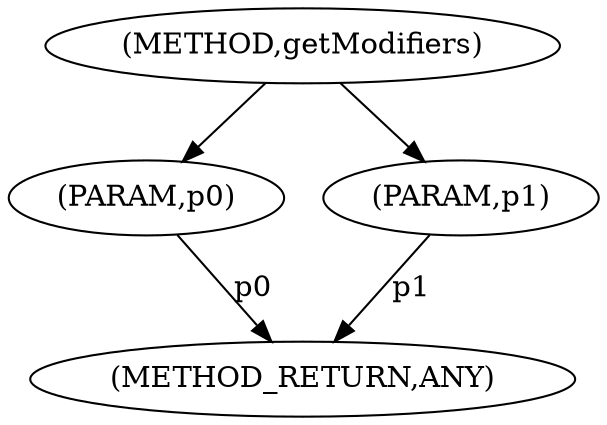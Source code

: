 digraph "getModifiers" {  
"5759" [label = <(METHOD,getModifiers)> ]
"5763" [label = <(METHOD_RETURN,ANY)> ]
"5760" [label = <(PARAM,p0)> ]
"5761" [label = <(PARAM,p1)> ]
  "5760" -> "5763"  [ label = "p0"] 
  "5761" -> "5763"  [ label = "p1"] 
  "5759" -> "5760" 
  "5759" -> "5761" 
}
